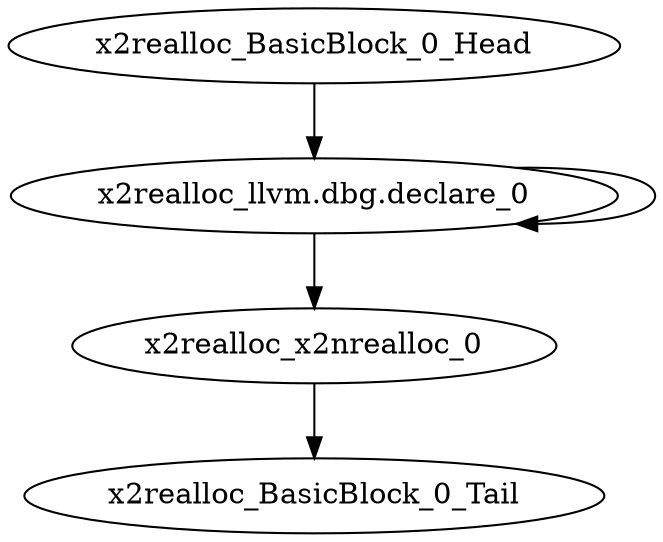 digraph G {
    "x2realloc_llvm.dbg.declare_0" -> "x2realloc_llvm.dbg.declare_0"
    "x2realloc_llvm.dbg.declare_0" -> "x2realloc_x2nrealloc_0"
    "x2realloc_BasicBlock_0_Head" -> "x2realloc_llvm.dbg.declare_0"
    "x2realloc_x2nrealloc_0" -> "x2realloc_BasicBlock_0_Tail"
}

